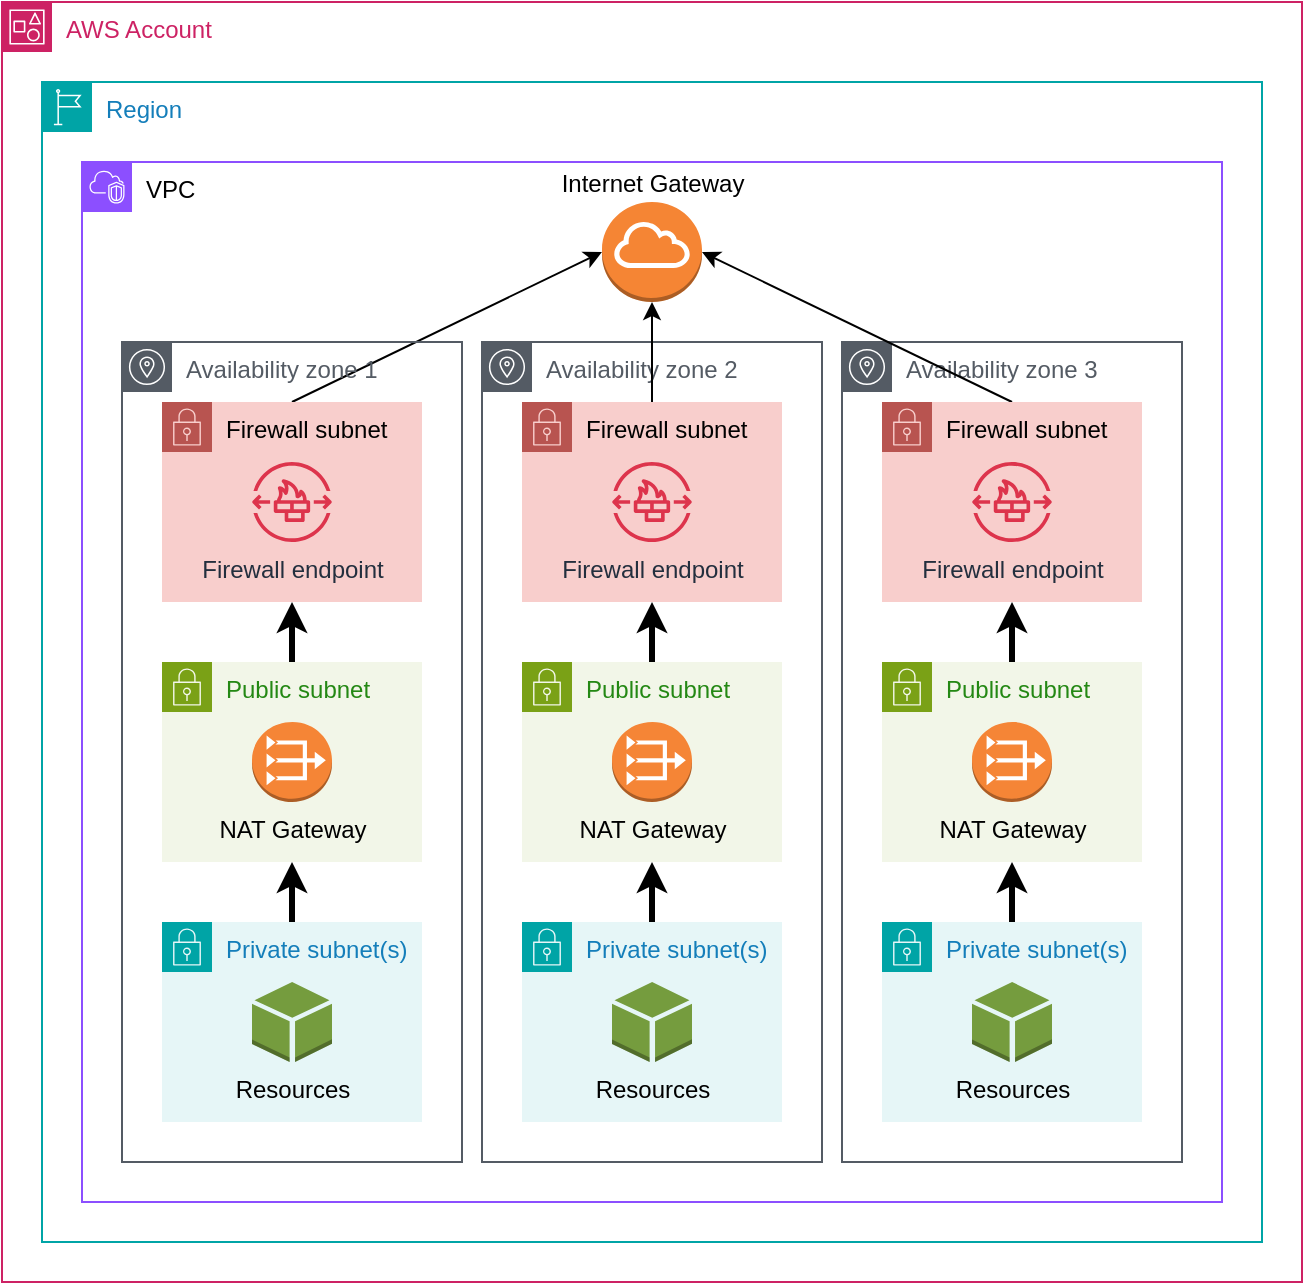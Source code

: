 <mxfile>
    <diagram name="Page-1" id="yQiR362ddDtiFHZWLqsy">
        <mxGraphModel dx="1136" dy="453" grid="1" gridSize="10" guides="1" tooltips="1" connect="1" arrows="1" fold="1" page="1" pageScale="1" pageWidth="827" pageHeight="1169" math="0" shadow="0">
            <root>
                <mxCell id="0"/>
                <mxCell id="1" parent="0"/>
                <mxCell id="8x82bi2lTyPNWPK4kSOo-1" value="AWS Account" style="points=[[0,0],[0.25,0],[0.5,0],[0.75,0],[1,0],[1,0.25],[1,0.5],[1,0.75],[1,1],[0.75,1],[0.5,1],[0.25,1],[0,1],[0,0.75],[0,0.5],[0,0.25]];outlineConnect=0;gradientColor=none;html=1;whiteSpace=wrap;fontSize=12;fontStyle=0;container=1;pointerEvents=0;collapsible=0;recursiveResize=0;shape=mxgraph.aws4.group;grIcon=mxgraph.aws4.group_account;strokeColor=#CD2264;fillColor=none;verticalAlign=top;align=left;spacingLeft=30;fontColor=#CD2264;dashed=0;" parent="1" vertex="1">
                    <mxGeometry x="40" y="30" width="650" height="640" as="geometry"/>
                </mxCell>
                <mxCell id="BwSZo2ncn18JHjvaSNHV-9" value="Region" style="points=[[0,0],[0.25,0],[0.5,0],[0.75,0],[1,0],[1,0.25],[1,0.5],[1,0.75],[1,1],[0.75,1],[0.5,1],[0.25,1],[0,1],[0,0.75],[0,0.5],[0,0.25]];outlineConnect=0;gradientColor=none;html=1;whiteSpace=wrap;fontSize=12;fontStyle=0;container=1;pointerEvents=0;collapsible=0;recursiveResize=0;shape=mxgraph.aws4.group;grIcon=mxgraph.aws4.group_region;strokeColor=#00A4A6;fillColor=none;verticalAlign=top;align=left;spacingLeft=30;fontColor=#147EBA;" parent="8x82bi2lTyPNWPK4kSOo-1" vertex="1">
                    <mxGeometry x="20" y="40" width="610" height="580" as="geometry"/>
                </mxCell>
                <mxCell id="8x82bi2lTyPNWPK4kSOo-20" value="&lt;font&gt;VPC&lt;/font&gt;" style="points=[[0,0],[0.25,0],[0.5,0],[0.75,0],[1,0],[1,0.25],[1,0.5],[1,0.75],[1,1],[0.75,1],[0.5,1],[0.25,1],[0,1],[0,0.75],[0,0.5],[0,0.25]];outlineConnect=0;gradientColor=none;html=1;whiteSpace=wrap;fontSize=12;fontStyle=0;container=1;pointerEvents=0;collapsible=0;recursiveResize=0;shape=mxgraph.aws4.group;grIcon=mxgraph.aws4.group_vpc2;strokeColor=#8C4FFF;fillColor=none;verticalAlign=top;align=left;spacingLeft=30;fontColor=#000000;dashed=0;" parent="BwSZo2ncn18JHjvaSNHV-9" vertex="1">
                    <mxGeometry x="20" y="40" width="570" height="520" as="geometry"/>
                </mxCell>
                <mxCell id="BwSZo2ncn18JHjvaSNHV-57" value="" style="rounded=0;orthogonalLoop=1;jettySize=auto;html=1;entryX=0;entryY=0.5;entryDx=0;entryDy=0;strokeWidth=1;entryPerimeter=0;exitX=0.5;exitY=0;exitDx=0;exitDy=0;" parent="8x82bi2lTyPNWPK4kSOo-20" source="BwSZo2ncn18JHjvaSNHV-19" target="BwSZo2ncn18JHjvaSNHV-16" edge="1">
                    <mxGeometry relative="1" as="geometry">
                        <mxPoint x="115" y="260" as="sourcePoint"/>
                        <mxPoint x="115" y="230" as="targetPoint"/>
                    </mxGeometry>
                </mxCell>
                <mxCell id="BwSZo2ncn18JHjvaSNHV-16" value="Internet Gateway" style="outlineConnect=0;dashed=0;verticalLabelPosition=top;verticalAlign=bottom;align=center;html=1;shape=mxgraph.aws3.internet_gateway;fillColor=#F58534;gradientColor=none;horizontal=1;labelPosition=center;" parent="8x82bi2lTyPNWPK4kSOo-20" vertex="1">
                    <mxGeometry x="260" y="20" width="50" height="50" as="geometry"/>
                </mxCell>
                <mxCell id="BwSZo2ncn18JHjvaSNHV-37" value="" style="edgeStyle=orthogonalEdgeStyle;rounded=0;orthogonalLoop=1;jettySize=auto;html=1;entryX=0.5;entryY=1;entryDx=0;entryDy=0;strokeWidth=3;" parent="8x82bi2lTyPNWPK4kSOo-20" source="BwSZo2ncn18JHjvaSNHV-18" target="BwSZo2ncn18JHjvaSNHV-19" edge="1">
                    <mxGeometry relative="1" as="geometry"/>
                </mxCell>
                <mxCell id="BwSZo2ncn18JHjvaSNHV-18" value="Public subnet" style="points=[[0,0],[0.25,0],[0.5,0],[0.75,0],[1,0],[1,0.25],[1,0.5],[1,0.75],[1,1],[0.75,1],[0.5,1],[0.25,1],[0,1],[0,0.75],[0,0.5],[0,0.25]];outlineConnect=0;gradientColor=none;html=1;whiteSpace=wrap;fontSize=12;fontStyle=0;container=1;pointerEvents=0;collapsible=0;recursiveResize=0;shape=mxgraph.aws4.group;grIcon=mxgraph.aws4.group_security_group;grStroke=0;strokeColor=#7AA116;fillColor=#F2F6E8;verticalAlign=top;align=left;spacingLeft=30;fontColor=#248814;dashed=0;" parent="8x82bi2lTyPNWPK4kSOo-20" vertex="1">
                    <mxGeometry x="40" y="250" width="130" height="100" as="geometry"/>
                </mxCell>
                <mxCell id="BwSZo2ncn18JHjvaSNHV-20" value="NAT Gateway" style="outlineConnect=0;dashed=0;verticalLabelPosition=bottom;verticalAlign=top;align=center;html=1;shape=mxgraph.aws3.vpc_nat_gateway;fillColor=#F58536;gradientColor=none;" parent="BwSZo2ncn18JHjvaSNHV-18" vertex="1">
                    <mxGeometry x="45" y="30" width="40" height="40" as="geometry"/>
                </mxCell>
                <mxCell id="BwSZo2ncn18JHjvaSNHV-36" value="" style="edgeStyle=orthogonalEdgeStyle;rounded=0;orthogonalLoop=1;jettySize=auto;html=1;endSize=6;startSize=6;jumpSize=10;strokeWidth=3;" parent="8x82bi2lTyPNWPK4kSOo-20" source="BwSZo2ncn18JHjvaSNHV-17" edge="1">
                    <mxGeometry relative="1" as="geometry">
                        <mxPoint x="105" y="350" as="targetPoint"/>
                    </mxGeometry>
                </mxCell>
                <mxCell id="BwSZo2ncn18JHjvaSNHV-17" value="Private subnet(s)" style="points=[[0,0],[0.25,0],[0.5,0],[0.75,0],[1,0],[1,0.25],[1,0.5],[1,0.75],[1,1],[0.75,1],[0.5,1],[0.25,1],[0,1],[0,0.75],[0,0.5],[0,0.25]];outlineConnect=0;gradientColor=none;html=1;whiteSpace=wrap;fontSize=12;fontStyle=0;container=1;pointerEvents=0;collapsible=0;recursiveResize=0;shape=mxgraph.aws4.group;grIcon=mxgraph.aws4.group_security_group;grStroke=0;strokeColor=#00A4A6;fillColor=#E6F6F7;verticalAlign=top;align=left;spacingLeft=30;fontColor=#147EBA;dashed=0;" parent="8x82bi2lTyPNWPK4kSOo-20" vertex="1">
                    <mxGeometry x="40" y="380" width="130" height="100" as="geometry"/>
                </mxCell>
                <mxCell id="BwSZo2ncn18JHjvaSNHV-21" value="Resources" style="outlineConnect=0;dashed=0;verticalLabelPosition=bottom;verticalAlign=top;align=center;html=1;shape=mxgraph.aws3.resources;fillColor=#759C3E;gradientColor=none;" parent="BwSZo2ncn18JHjvaSNHV-17" vertex="1">
                    <mxGeometry x="45" y="30" width="40" height="40" as="geometry"/>
                </mxCell>
                <mxCell id="BwSZo2ncn18JHjvaSNHV-19" value="Firewall subnet" style="points=[[0,0],[0.25,0],[0.5,0],[0.75,0],[1,0],[1,0.25],[1,0.5],[1,0.75],[1,1],[0.75,1],[0.5,1],[0.25,1],[0,1],[0,0.75],[0,0.5],[0,0.25]];outlineConnect=0;html=1;whiteSpace=wrap;fontSize=12;fontStyle=0;container=1;pointerEvents=0;collapsible=0;recursiveResize=0;shape=mxgraph.aws4.group;grIcon=mxgraph.aws4.group_security_group;grStroke=0;strokeColor=#b85450;fillColor=#f8cecc;verticalAlign=top;align=left;spacingLeft=30;dashed=0;" parent="8x82bi2lTyPNWPK4kSOo-20" vertex="1">
                    <mxGeometry x="40" y="120" width="130" height="100" as="geometry"/>
                </mxCell>
                <mxCell id="BwSZo2ncn18JHjvaSNHV-13" value="Firewall endpoint" style="sketch=0;outlineConnect=0;fontColor=#232F3E;gradientColor=none;fillColor=#DD344C;strokeColor=none;dashed=0;verticalLabelPosition=bottom;verticalAlign=top;align=center;html=1;fontSize=12;fontStyle=0;aspect=fixed;pointerEvents=1;shape=mxgraph.aws4.network_firewall_endpoints;" parent="BwSZo2ncn18JHjvaSNHV-19" vertex="1">
                    <mxGeometry x="45" y="30" width="40" height="40" as="geometry"/>
                </mxCell>
                <mxCell id="BwSZo2ncn18JHjvaSNHV-39" value="Availability zone 2" style="sketch=0;outlineConnect=0;gradientColor=none;html=1;whiteSpace=wrap;fontSize=12;fontStyle=0;shape=mxgraph.aws4.group;grIcon=mxgraph.aws4.group_availability_zone;strokeColor=#545B64;fillColor=none;verticalAlign=top;align=left;spacingLeft=30;fontColor=#545B64;" parent="8x82bi2lTyPNWPK4kSOo-20" vertex="1">
                    <mxGeometry x="200" y="90" width="170" height="410" as="geometry"/>
                </mxCell>
                <mxCell id="BwSZo2ncn18JHjvaSNHV-41" value="Public subnet" style="points=[[0,0],[0.25,0],[0.5,0],[0.75,0],[1,0],[1,0.25],[1,0.5],[1,0.75],[1,1],[0.75,1],[0.5,1],[0.25,1],[0,1],[0,0.75],[0,0.5],[0,0.25]];outlineConnect=0;gradientColor=none;html=1;whiteSpace=wrap;fontSize=12;fontStyle=0;container=1;pointerEvents=0;collapsible=0;recursiveResize=0;shape=mxgraph.aws4.group;grIcon=mxgraph.aws4.group_security_group;grStroke=0;strokeColor=#7AA116;fillColor=#F2F6E8;verticalAlign=top;align=left;spacingLeft=30;fontColor=#248814;dashed=0;" parent="8x82bi2lTyPNWPK4kSOo-20" vertex="1">
                    <mxGeometry x="220" y="250" width="130" height="100" as="geometry"/>
                </mxCell>
                <mxCell id="BwSZo2ncn18JHjvaSNHV-42" value="NAT Gateway" style="outlineConnect=0;dashed=0;verticalLabelPosition=bottom;verticalAlign=top;align=center;html=1;shape=mxgraph.aws3.vpc_nat_gateway;fillColor=#F58536;gradientColor=none;" parent="BwSZo2ncn18JHjvaSNHV-41" vertex="1">
                    <mxGeometry x="45" y="30" width="40" height="40" as="geometry"/>
                </mxCell>
                <mxCell id="BwSZo2ncn18JHjvaSNHV-43" value="" style="edgeStyle=orthogonalEdgeStyle;rounded=0;orthogonalLoop=1;jettySize=auto;html=1;endSize=6;startSize=6;jumpSize=10;strokeWidth=3;" parent="8x82bi2lTyPNWPK4kSOo-20" source="BwSZo2ncn18JHjvaSNHV-44" edge="1">
                    <mxGeometry relative="1" as="geometry">
                        <mxPoint x="285" y="350" as="targetPoint"/>
                    </mxGeometry>
                </mxCell>
                <mxCell id="BwSZo2ncn18JHjvaSNHV-44" value="Private subnet(s)" style="points=[[0,0],[0.25,0],[0.5,0],[0.75,0],[1,0],[1,0.25],[1,0.5],[1,0.75],[1,1],[0.75,1],[0.5,1],[0.25,1],[0,1],[0,0.75],[0,0.5],[0,0.25]];outlineConnect=0;gradientColor=none;html=1;whiteSpace=wrap;fontSize=12;fontStyle=0;container=1;pointerEvents=0;collapsible=0;recursiveResize=0;shape=mxgraph.aws4.group;grIcon=mxgraph.aws4.group_security_group;grStroke=0;strokeColor=#00A4A6;fillColor=#E6F6F7;verticalAlign=top;align=left;spacingLeft=30;fontColor=#147EBA;dashed=0;" parent="8x82bi2lTyPNWPK4kSOo-20" vertex="1">
                    <mxGeometry x="220" y="380" width="130" height="100" as="geometry"/>
                </mxCell>
                <mxCell id="BwSZo2ncn18JHjvaSNHV-45" value="Resources" style="outlineConnect=0;dashed=0;verticalLabelPosition=bottom;verticalAlign=top;align=center;html=1;shape=mxgraph.aws3.resources;fillColor=#759C3E;gradientColor=none;" parent="BwSZo2ncn18JHjvaSNHV-44" vertex="1">
                    <mxGeometry x="45" y="30" width="40" height="40" as="geometry"/>
                </mxCell>
                <mxCell id="BwSZo2ncn18JHjvaSNHV-46" value="Firewall subnet" style="points=[[0,0],[0.25,0],[0.5,0],[0.75,0],[1,0],[1,0.25],[1,0.5],[1,0.75],[1,1],[0.75,1],[0.5,1],[0.25,1],[0,1],[0,0.75],[0,0.5],[0,0.25]];outlineConnect=0;html=1;whiteSpace=wrap;fontSize=12;fontStyle=0;container=1;pointerEvents=0;collapsible=0;recursiveResize=0;shape=mxgraph.aws4.group;grIcon=mxgraph.aws4.group_security_group;grStroke=0;strokeColor=#b85450;fillColor=#f8cecc;verticalAlign=top;align=left;spacingLeft=30;dashed=0;" parent="8x82bi2lTyPNWPK4kSOo-20" vertex="1">
                    <mxGeometry x="220" y="120" width="130" height="100" as="geometry"/>
                </mxCell>
                <mxCell id="BwSZo2ncn18JHjvaSNHV-47" value="Firewall endpoint" style="sketch=0;outlineConnect=0;fontColor=#232F3E;gradientColor=none;fillColor=#DD344C;strokeColor=none;dashed=0;verticalLabelPosition=bottom;verticalAlign=top;align=center;html=1;fontSize=12;fontStyle=0;aspect=fixed;pointerEvents=1;shape=mxgraph.aws4.network_firewall_endpoints;" parent="BwSZo2ncn18JHjvaSNHV-46" vertex="1">
                    <mxGeometry x="45" y="30" width="40" height="40" as="geometry"/>
                </mxCell>
                <mxCell id="BwSZo2ncn18JHjvaSNHV-40" value="" style="edgeStyle=orthogonalEdgeStyle;rounded=0;orthogonalLoop=1;jettySize=auto;html=1;entryX=0.5;entryY=1;entryDx=0;entryDy=0;strokeWidth=3;" parent="8x82bi2lTyPNWPK4kSOo-20" source="BwSZo2ncn18JHjvaSNHV-41" target="BwSZo2ncn18JHjvaSNHV-46" edge="1">
                    <mxGeometry relative="1" as="geometry"/>
                </mxCell>
                <mxCell id="BwSZo2ncn18JHjvaSNHV-48" value="Availability zone 3" style="sketch=0;outlineConnect=0;gradientColor=none;html=1;whiteSpace=wrap;fontSize=12;fontStyle=0;shape=mxgraph.aws4.group;grIcon=mxgraph.aws4.group_availability_zone;strokeColor=#545B64;fillColor=none;verticalAlign=top;align=left;spacingLeft=30;fontColor=#545B64;" parent="8x82bi2lTyPNWPK4kSOo-20" vertex="1">
                    <mxGeometry x="380" y="90" width="170" height="410" as="geometry"/>
                </mxCell>
                <mxCell id="BwSZo2ncn18JHjvaSNHV-50" value="Public subnet" style="points=[[0,0],[0.25,0],[0.5,0],[0.75,0],[1,0],[1,0.25],[1,0.5],[1,0.75],[1,1],[0.75,1],[0.5,1],[0.25,1],[0,1],[0,0.75],[0,0.5],[0,0.25]];outlineConnect=0;gradientColor=none;html=1;whiteSpace=wrap;fontSize=12;fontStyle=0;container=1;pointerEvents=0;collapsible=0;recursiveResize=0;shape=mxgraph.aws4.group;grIcon=mxgraph.aws4.group_security_group;grStroke=0;strokeColor=#7AA116;fillColor=#F2F6E8;verticalAlign=top;align=left;spacingLeft=30;fontColor=#248814;dashed=0;" parent="8x82bi2lTyPNWPK4kSOo-20" vertex="1">
                    <mxGeometry x="400" y="250" width="130" height="100" as="geometry"/>
                </mxCell>
                <mxCell id="BwSZo2ncn18JHjvaSNHV-51" value="NAT Gateway" style="outlineConnect=0;dashed=0;verticalLabelPosition=bottom;verticalAlign=top;align=center;html=1;shape=mxgraph.aws3.vpc_nat_gateway;fillColor=#F58536;gradientColor=none;" parent="BwSZo2ncn18JHjvaSNHV-50" vertex="1">
                    <mxGeometry x="45" y="30" width="40" height="40" as="geometry"/>
                </mxCell>
                <mxCell id="BwSZo2ncn18JHjvaSNHV-52" value="" style="edgeStyle=orthogonalEdgeStyle;rounded=0;orthogonalLoop=1;jettySize=auto;html=1;endSize=6;startSize=6;jumpSize=10;strokeWidth=3;" parent="8x82bi2lTyPNWPK4kSOo-20" source="BwSZo2ncn18JHjvaSNHV-53" edge="1">
                    <mxGeometry relative="1" as="geometry">
                        <mxPoint x="465" y="350" as="targetPoint"/>
                    </mxGeometry>
                </mxCell>
                <mxCell id="BwSZo2ncn18JHjvaSNHV-53" value="Private subnet(s)" style="points=[[0,0],[0.25,0],[0.5,0],[0.75,0],[1,0],[1,0.25],[1,0.5],[1,0.75],[1,1],[0.75,1],[0.5,1],[0.25,1],[0,1],[0,0.75],[0,0.5],[0,0.25]];outlineConnect=0;gradientColor=none;html=1;whiteSpace=wrap;fontSize=12;fontStyle=0;container=1;pointerEvents=0;collapsible=0;recursiveResize=0;shape=mxgraph.aws4.group;grIcon=mxgraph.aws4.group_security_group;grStroke=0;strokeColor=#00A4A6;fillColor=#E6F6F7;verticalAlign=top;align=left;spacingLeft=30;fontColor=#147EBA;dashed=0;" parent="8x82bi2lTyPNWPK4kSOo-20" vertex="1">
                    <mxGeometry x="400" y="380" width="130" height="100" as="geometry"/>
                </mxCell>
                <mxCell id="BwSZo2ncn18JHjvaSNHV-54" value="Resources" style="outlineConnect=0;dashed=0;verticalLabelPosition=bottom;verticalAlign=top;align=center;html=1;shape=mxgraph.aws3.resources;fillColor=#759C3E;gradientColor=none;" parent="BwSZo2ncn18JHjvaSNHV-53" vertex="1">
                    <mxGeometry x="45" y="30" width="40" height="40" as="geometry"/>
                </mxCell>
                <mxCell id="BwSZo2ncn18JHjvaSNHV-49" value="" style="edgeStyle=orthogonalEdgeStyle;rounded=0;orthogonalLoop=1;jettySize=auto;html=1;entryX=0.5;entryY=1;entryDx=0;entryDy=0;strokeWidth=3;" parent="8x82bi2lTyPNWPK4kSOo-20" source="BwSZo2ncn18JHjvaSNHV-50" target="BwSZo2ncn18JHjvaSNHV-55" edge="1">
                    <mxGeometry relative="1" as="geometry"/>
                </mxCell>
                <mxCell id="BwSZo2ncn18JHjvaSNHV-6" value="Availability zone 1" style="sketch=0;outlineConnect=0;gradientColor=none;html=1;whiteSpace=wrap;fontSize=12;fontStyle=0;shape=mxgraph.aws4.group;grIcon=mxgraph.aws4.group_availability_zone;strokeColor=#545B64;fillColor=none;verticalAlign=top;align=left;spacingLeft=30;fontColor=#545B64;" parent="8x82bi2lTyPNWPK4kSOo-20" vertex="1">
                    <mxGeometry x="20" y="90" width="170" height="410" as="geometry"/>
                </mxCell>
                <mxCell id="BwSZo2ncn18JHjvaSNHV-58" value="" style="rounded=0;orthogonalLoop=1;jettySize=auto;html=1;entryX=0.5;entryY=1;entryDx=0;entryDy=0;strokeWidth=1;entryPerimeter=0;" parent="8x82bi2lTyPNWPK4kSOo-20" source="BwSZo2ncn18JHjvaSNHV-46" target="BwSZo2ncn18JHjvaSNHV-16" edge="1">
                    <mxGeometry relative="1" as="geometry">
                        <mxPoint x="115" y="130" as="sourcePoint"/>
                        <mxPoint x="270" y="55" as="targetPoint"/>
                    </mxGeometry>
                </mxCell>
                <mxCell id="BwSZo2ncn18JHjvaSNHV-59" value="" style="rounded=0;orthogonalLoop=1;jettySize=auto;html=1;entryX=1;entryY=0.5;entryDx=0;entryDy=0;strokeWidth=1;entryPerimeter=0;exitX=0.5;exitY=0;exitDx=0;exitDy=0;" parent="8x82bi2lTyPNWPK4kSOo-20" source="BwSZo2ncn18JHjvaSNHV-55" target="BwSZo2ncn18JHjvaSNHV-16" edge="1">
                    <mxGeometry relative="1" as="geometry">
                        <mxPoint x="440" y="65" as="sourcePoint"/>
                        <mxPoint x="410.0" y="20" as="targetPoint"/>
                    </mxGeometry>
                </mxCell>
                <mxCell id="BwSZo2ncn18JHjvaSNHV-55" value="Firewall subnet" style="points=[[0,0],[0.25,0],[0.5,0],[0.75,0],[1,0],[1,0.25],[1,0.5],[1,0.75],[1,1],[0.75,1],[0.5,1],[0.25,1],[0,1],[0,0.75],[0,0.5],[0,0.25]];outlineConnect=0;html=1;whiteSpace=wrap;fontSize=12;fontStyle=0;container=1;pointerEvents=0;collapsible=0;recursiveResize=0;shape=mxgraph.aws4.group;grIcon=mxgraph.aws4.group_security_group;grStroke=0;strokeColor=#b85450;fillColor=#f8cecc;verticalAlign=top;align=left;spacingLeft=30;dashed=0;" parent="8x82bi2lTyPNWPK4kSOo-20" vertex="1">
                    <mxGeometry x="400" y="120" width="130" height="100" as="geometry"/>
                </mxCell>
                <mxCell id="BwSZo2ncn18JHjvaSNHV-56" value="Firewall endpoint" style="sketch=0;outlineConnect=0;fontColor=#232F3E;gradientColor=none;fillColor=#DD344C;strokeColor=none;dashed=0;verticalLabelPosition=bottom;verticalAlign=top;align=center;html=1;fontSize=12;fontStyle=0;aspect=fixed;pointerEvents=1;shape=mxgraph.aws4.network_firewall_endpoints;" parent="BwSZo2ncn18JHjvaSNHV-55" vertex="1">
                    <mxGeometry x="45" y="30" width="40" height="40" as="geometry"/>
                </mxCell>
            </root>
        </mxGraphModel>
    </diagram>
</mxfile>